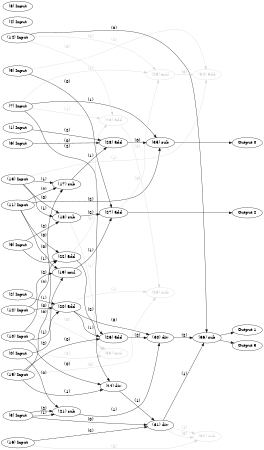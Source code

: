 digraph NeuralNetwork {
rankdir=LR;
size="4,3";
center = true;
node0 [label="(0) Input", color=black, labelfontcolor=black, fontcolor=black];
node1 [label="(1) Input", color=black, labelfontcolor=black, fontcolor=black];
node2 [label="(2) Input", color=black, labelfontcolor=black, fontcolor=black];
node3 [label="(3) Input", color=black, labelfontcolor=black, fontcolor=black];
node4 [label="(4) Input", color=black, labelfontcolor=black, fontcolor=black];
node5 [label="(5) Input", color=black, labelfontcolor=black, fontcolor=black];
node6 [label="(6) Input", color=black, labelfontcolor=black, fontcolor=black];
node7 [label="(7) Input", color=black, labelfontcolor=black, fontcolor=black];
node8 [label="(8) Input", color=black, labelfontcolor=black, fontcolor=black];
node9 [label="(9) Input", color=black, labelfontcolor=black, fontcolor=black];
node10 [label="(10) Input", color=black, labelfontcolor=black, fontcolor=black];
node11 [label="(11) Input", color=black, labelfontcolor=black, fontcolor=black];
node12 [label="(12) Input", color=black, labelfontcolor=black, fontcolor=black];
node13 [label="(13) Input", color=black, labelfontcolor=black, fontcolor=black];
node14 [label="(14) Input", color=black, labelfontcolor=black, fontcolor=black];
node15 [label="(15) Input", color=black, labelfontcolor=black, fontcolor=black];
node16 [label="(16) Input", color=black, labelfontcolor=black, fontcolor=black];
node17 [label="(17) sub", color=black, labelfontcolor=black, fontcolor=black];
node15 -> node17 [label=" (0)", labelfontcolor=black, fontcolor=black, bold=true, color=black];
node13 -> node17 [label=" (1)", labelfontcolor=black, fontcolor=black, bold=true, color=black];
node11 -> node17 [label=" (2)", labelfontcolor=black, fontcolor=black, bold=true, color=black];
node18 [label="(18) sub", color=black, labelfontcolor=black, fontcolor=black];
node13 -> node18 [label=" (0)", labelfontcolor=black, fontcolor=black, bold=true, color=black];
node13 -> node18 [label=" (1)", labelfontcolor=black, fontcolor=black, bold=true, color=black];
node9 -> node18 [label=" (2)", labelfontcolor=black, fontcolor=black, bold=true, color=black];
node19 [label="(19) mul", color=black, labelfontcolor=black, fontcolor=black];
node11 -> node19 [label=" (0)", labelfontcolor=black, fontcolor=black, bold=true, color=black];
node10 -> node19 [label=" (1)", labelfontcolor=black, fontcolor=black, bold=true, color=black];
node12 -> node19 [label=" (2)", labelfontcolor=black, fontcolor=black, bold=true, color=black];
node20 [label="(20) add", color=black, labelfontcolor=black, fontcolor=black];
node12 -> node20 [label=" (0)", labelfontcolor=black, fontcolor=black, bold=true, color=black];
node2 -> node20 [label=" (1)", labelfontcolor=black, fontcolor=black, bold=true, color=black];
node0 -> node20 [label=" (2)", labelfontcolor=black, fontcolor=black, bold=true, color=black];
node21 [label="(21) sub", color=black, labelfontcolor=black, fontcolor=black];
node0 -> node21 [label=" (0)", labelfontcolor=black, fontcolor=black, bold=true, color=black];
node3 -> node21 [label=" (1)", labelfontcolor=black, fontcolor=black, bold=true, color=black];
node3 -> node21 [label=" (2)", labelfontcolor=black, fontcolor=black, bold=true, color=black];
node22 [label="(22) add", color=black, labelfontcolor=black, fontcolor=black];
node11 -> node22 [label=" (0)", labelfontcolor=black, fontcolor=black, bold=true, color=black];
node9 -> node22 [label=" (1)", labelfontcolor=black, fontcolor=black, bold=true, color=black];
node10 -> node22 [label=" (2)", labelfontcolor=black, fontcolor=black, bold=true, color=black];
node23 [label="(23) add", color=lightgrey, labelfontcolor=lightgrey, fontcolor=lightgrey];
node14 -> node23 [label=" (0)", labelfontcolor=lightgrey, fontcolor=lightgrey, bold=true, color=lightgrey];
node7 -> node23 [label=" (1)", labelfontcolor=lightgrey, fontcolor=lightgrey, bold=true, color=lightgrey];
node22 -> node23 [label=" (2)", labelfontcolor=lightgrey, fontcolor=lightgrey, bold=true, color=lightgrey];
node24 [label="(24) div", color=black, labelfontcolor=black, fontcolor=black];
node10 -> node24 [label=" (0)", labelfontcolor=black, fontcolor=black, bold=true, color=black];
node15 -> node24 [label=" (1)", labelfontcolor=black, fontcolor=black, bold=true, color=black];
node22 -> node24 [label=" (2)", labelfontcolor=black, fontcolor=black, bold=true, color=black];
node25 [label="(25) sub", color=lightgrey, labelfontcolor=lightgrey, fontcolor=lightgrey];
node15 -> node25 [label=" (0)", labelfontcolor=lightgrey, fontcolor=lightgrey, bold=true, color=lightgrey];
node20 -> node25 [label=" (1)", labelfontcolor=lightgrey, fontcolor=lightgrey, bold=true, color=lightgrey];
node23 -> node25 [label=" (2)", labelfontcolor=lightgrey, fontcolor=lightgrey, bold=true, color=lightgrey];
node26 [label="(26) add", color=black, labelfontcolor=black, fontcolor=black];
node15 -> node26 [label=" (0)", labelfontcolor=black, fontcolor=black, bold=true, color=black];
node20 -> node26 [label=" (1)", labelfontcolor=black, fontcolor=black, bold=true, color=black];
node7 -> node26 [label=" (2)", labelfontcolor=black, fontcolor=black, bold=true, color=black];
node27 [label="(27) add", color=black, labelfontcolor=black, fontcolor=black];
node5 -> node27 [label=" (0)", labelfontcolor=black, fontcolor=black, bold=true, color=black];
node19 -> node27 [label=" (1)", labelfontcolor=black, fontcolor=black, bold=true, color=black];
node18 -> node27 [label=" (2)", labelfontcolor=black, fontcolor=black, bold=true, color=black];
node28 [label="(28) add", color=black, labelfontcolor=black, fontcolor=black];
node6 -> node28 [label=" (0)", labelfontcolor=black, fontcolor=black, bold=true, color=black];
node17 -> node28 [label=" (1)", labelfontcolor=black, fontcolor=black, bold=true, color=black];
node1 -> node28 [label=" (2)", labelfontcolor=black, fontcolor=black, bold=true, color=black];
node29 [label="(29) mul", color=lightgrey, labelfontcolor=lightgrey, fontcolor=lightgrey];
node27 -> node29 [label=" (0)", labelfontcolor=lightgrey, fontcolor=lightgrey, bold=true, color=lightgrey];
node7 -> node29 [label=" (1)", labelfontcolor=lightgrey, fontcolor=lightgrey, bold=true, color=lightgrey];
node14 -> node29 [label=" (2)", labelfontcolor=lightgrey, fontcolor=lightgrey, bold=true, color=lightgrey];
node30 [label="(30) div", color=black, labelfontcolor=black, fontcolor=black];
node20 -> node30 [label=" (0)", labelfontcolor=black, fontcolor=black, bold=true, color=black];
node21 -> node30 [label=" (1)", labelfontcolor=black, fontcolor=black, bold=true, color=black];
node26 -> node30 [label=" (2)", labelfontcolor=black, fontcolor=black, bold=true, color=black];
node31 [label="(31) div", color=black, labelfontcolor=black, fontcolor=black];
node3 -> node31 [label=" (0)", labelfontcolor=black, fontcolor=black, bold=true, color=black];
node24 -> node31 [label=" (1)", labelfontcolor=black, fontcolor=black, bold=true, color=black];
node16 -> node31 [label=" (2)", labelfontcolor=black, fontcolor=black, bold=true, color=black];
node32 [label="(32) sub", color=lightgrey, labelfontcolor=lightgrey, fontcolor=lightgrey];
node31 -> node32 [label=" (0)", labelfontcolor=lightgrey, fontcolor=lightgrey, bold=true, color=lightgrey];
node31 -> node32 [label=" (1)", labelfontcolor=lightgrey, fontcolor=lightgrey, bold=true, color=lightgrey];
node16 -> node32 [label=" (2)", labelfontcolor=lightgrey, fontcolor=lightgrey, bold=true, color=lightgrey];
node33 [label="(33) mul", color=lightgrey, labelfontcolor=lightgrey, fontcolor=lightgrey];
node12 -> node33 [label=" (0)", labelfontcolor=lightgrey, fontcolor=lightgrey, bold=true, color=lightgrey];
node18 -> node33 [label=" (1)", labelfontcolor=lightgrey, fontcolor=lightgrey, bold=true, color=lightgrey];
node10 -> node33 [label=" (2)", labelfontcolor=lightgrey, fontcolor=lightgrey, bold=true, color=lightgrey];
node34 [label="(34) add", color=lightgrey, labelfontcolor=lightgrey, fontcolor=lightgrey];
node29 -> node34 [label=" (0)", labelfontcolor=lightgrey, fontcolor=lightgrey, bold=true, color=lightgrey];
node13 -> node34 [label=" (1)", labelfontcolor=lightgrey, fontcolor=lightgrey, bold=true, color=lightgrey];
node5 -> node34 [label=" (2)", labelfontcolor=lightgrey, fontcolor=lightgrey, bold=true, color=lightgrey];
node35 [label="(35) sub", color=black, labelfontcolor=black, fontcolor=black];
node28 -> node35 [label=" (0)", labelfontcolor=black, fontcolor=black, bold=true, color=black];
node7 -> node35 [label=" (1)", labelfontcolor=black, fontcolor=black, bold=true, color=black];
node11 -> node35 [label=" (2)", labelfontcolor=black, fontcolor=black, bold=true, color=black];
node36 [label="(36) sub", color=black, labelfontcolor=black, fontcolor=black];
node14 -> node36 [label=" (0)", labelfontcolor=black, fontcolor=black, bold=true, color=black];
node31 -> node36 [label=" (1)", labelfontcolor=black, fontcolor=black, bold=true, color=black];
node30 -> node36 [label=" (2)", labelfontcolor=black, fontcolor=black, bold=true, color=black];
node37 [label="Output 0", color=black, labelfontcolor=black, fontcolor=black];
node35 -> node37 [labelfontcolor=black, fontcolor=black, bold=true, color=black];
node38 [label="Output 1", color=black, labelfontcolor=black, fontcolor=black];
node36 -> node38 [labelfontcolor=black, fontcolor=black, bold=true, color=black];
node39 [label="Output 2", color=black, labelfontcolor=black, fontcolor=black];
node27 -> node39 [labelfontcolor=black, fontcolor=black, bold=true, color=black];
node40 [label="Output 3", color=black, labelfontcolor=black, fontcolor=black];
node36 -> node40 [labelfontcolor=black, fontcolor=black, bold=true, color=black];
{ rank = source; "node0"; "node1"; "node2"; "node3"; "node4"; "node5"; "node6"; "node7"; "node8"; "node9"; "node10"; "node11"; "node12"; "node13"; "node14"; "node15"; "node16"; }
{ rank = max;"node37";"node38";"node39";"node40"; }
}